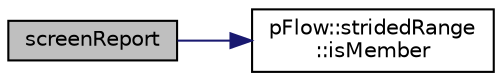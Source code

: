 digraph "screenReport"
{
 // LATEX_PDF_SIZE
  edge [fontname="Helvetica",fontsize="10",labelfontname="Helvetica",labelfontsize="10"];
  node [fontname="Helvetica",fontsize="10",shape=record];
  rankdir="LR";
  Node1 [label="screenReport",height=0.2,width=0.4,color="black", fillcolor="grey75", style="filled", fontcolor="black",tooltip=" "];
  Node1 -> Node2 [color="midnightblue",fontsize="10",style="solid",fontname="Helvetica"];
  Node2 [label="pFlow::stridedRange\l::isMember",height=0.2,width=0.4,color="black", fillcolor="white", style="filled",URL="$classpFlow_1_1stridedRange.html#a0ca2050caf024eff74f7dc1b942f1788",tooltip=" "];
}
